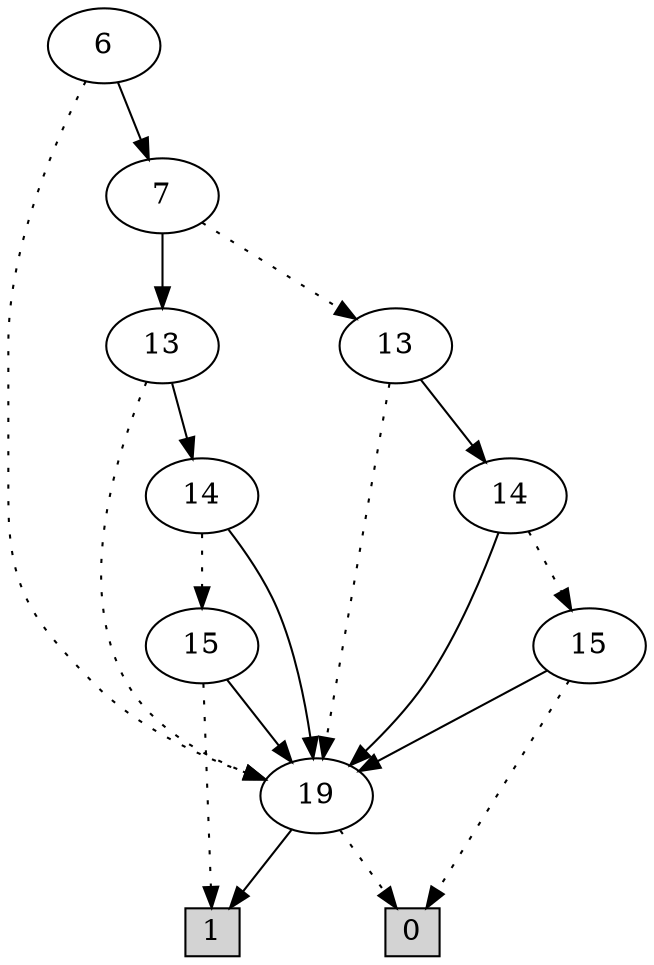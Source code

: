 digraph G {
0 [shape=box, label="0", style=filled, shape=box, height=0.3, width=0.3];
1 [shape=box, label="1", style=filled, shape=box, height=0.3, width=0.3];
1870 [label="6"];
1870 -> 40 [style=dotted];
1870 -> 1869 [style=filled];
40 [label="19"];
40 -> 0 [style=dotted];
40 -> 1 [style=filled];
1869 [label="7"];
1869 -> 1855 [style=dotted];
1869 -> 1868 [style=filled];
1855 [label="13"];
1855 -> 40 [style=dotted];
1855 -> 1854 [style=filled];
1854 [label="14"];
1854 -> 1853 [style=dotted];
1854 -> 40 [style=filled];
1853 [label="15"];
1853 -> 0 [style=dotted];
1853 -> 40 [style=filled];
1868 [label="13"];
1868 -> 40 [style=dotted];
1868 -> 1867 [style=filled];
1867 [label="14"];
1867 -> 1866 [style=dotted];
1867 -> 40 [style=filled];
1866 [label="15"];
1866 -> 1 [style=dotted];
1866 -> 40 [style=filled];
}
